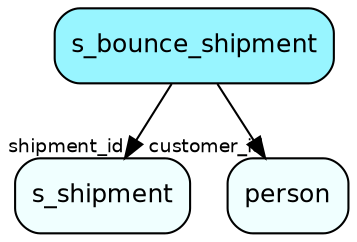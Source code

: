 digraph s_bounce_shipment  {
node [shape = box style="rounded, filled" fontname = "Helvetica" fontsize = "12" ]
edge [fontname = "Helvetica" fontsize = "9"]

s_bounce_shipment[fillcolor = "cadetblue1"]
s_shipment[fillcolor = "azure1"]
person[fillcolor = "azure1"]
s_bounce_shipment -> s_shipment [headlabel = "shipment_id"]
s_bounce_shipment -> person [headlabel = "customer_id"]
}
